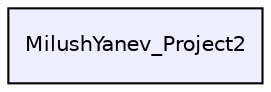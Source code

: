 digraph "MilushYanev_Project2" {
  compound=true
  node [ fontsize="10", fontname="Helvetica"];
  edge [ labelfontsize="10", labelfontname="Helvetica"];
  dir_c1bbee082248adaefd0ed0e8e47bef05 [shape=box, label="MilushYanev_Project2", style="filled", fillcolor="#eeeeff", pencolor="black", URL="dir_c1bbee082248adaefd0ed0e8e47bef05.html"];
}
